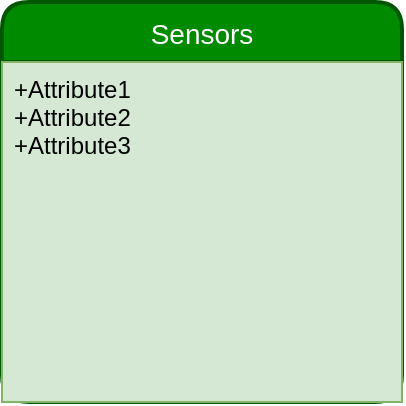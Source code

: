 <mxfile version="14.8.3" type="github">
  <diagram id="R2lEEEUBdFMjLlhIrx00" name="Page-1">
    <mxGraphModel dx="1422" dy="780" grid="1" gridSize="10" guides="1" tooltips="1" connect="1" arrows="1" fold="1" page="1" pageScale="1" pageWidth="850" pageHeight="1100" math="0" shadow="0" extFonts="Permanent Marker^https://fonts.googleapis.com/css?family=Permanent+Marker">
      <root>
        <mxCell id="0" />
        <mxCell id="1" parent="0" />
        <mxCell id="8Ddsi9I6aPTKsWgE6PB1-40" value="Sensors" style="swimlane;childLayout=stackLayout;horizontal=1;startSize=30;horizontalStack=0;rounded=1;fontSize=14;fontStyle=0;strokeWidth=2;resizeParent=0;resizeLast=1;shadow=0;dashed=0;align=center;fontColor=#ffffff;fillColor=#008a00;strokeColor=#005700;swimlaneLine=1;" parent="1" vertex="1">
          <mxGeometry x="260" y="90" width="200" height="200" as="geometry" />
        </mxCell>
        <mxCell id="8Ddsi9I6aPTKsWgE6PB1-41" value="+Attribute1&#xa;+Attribute2&#xa;+Attribute3" style="align=left;strokeColor=#82b366;fillColor=#d5e8d4;spacingLeft=4;fontSize=12;verticalAlign=top;resizable=0;rotatable=0;part=1;" parent="8Ddsi9I6aPTKsWgE6PB1-40" vertex="1">
          <mxGeometry y="30" width="200" height="170" as="geometry" />
        </mxCell>
      </root>
    </mxGraphModel>
  </diagram>
</mxfile>

